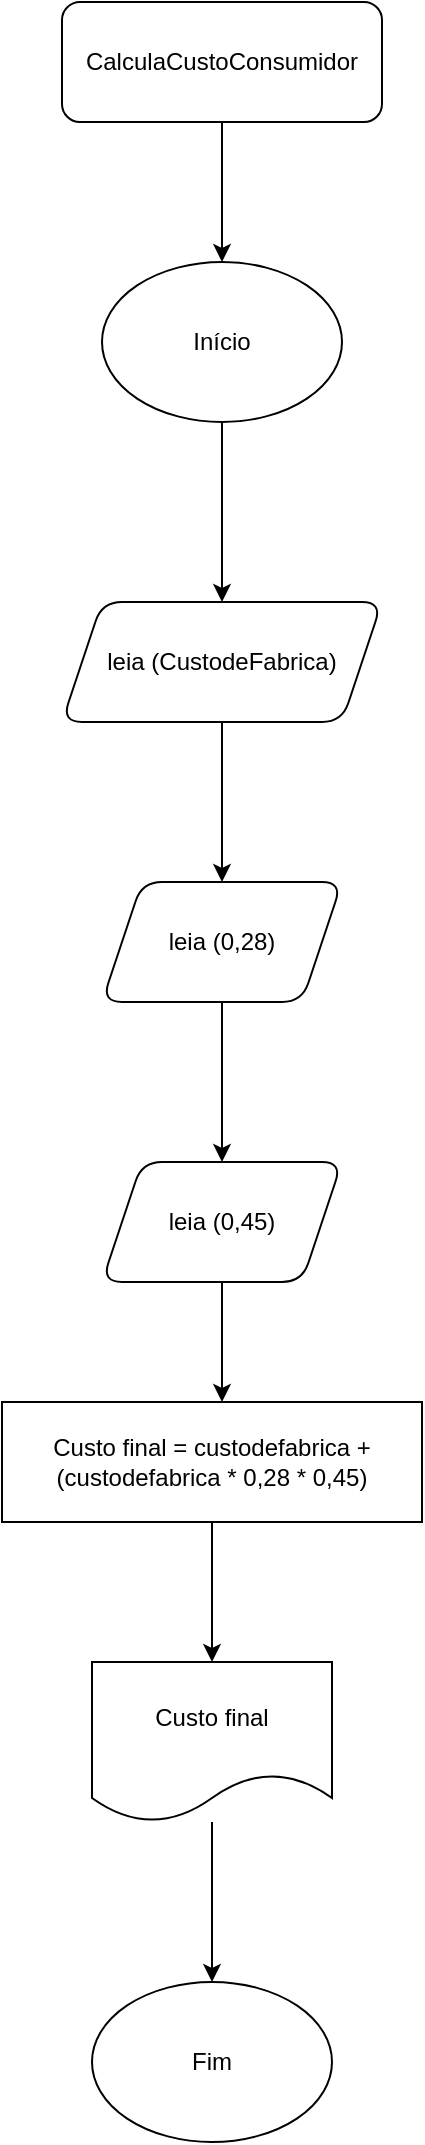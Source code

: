 <mxfile version="13.6.2" type="github"><diagram id="bg5iztUdRq9m6Sy5rsot" name="Page-1"><mxGraphModel dx="796" dy="455" grid="1" gridSize="10" guides="1" tooltips="1" connect="1" arrows="1" fold="1" page="1" pageScale="1" pageWidth="827" pageHeight="1169" math="0" shadow="0"><root><mxCell id="0"/><mxCell id="1" parent="0"/><mxCell id="b_RHUPd470s7o3HBZXlU-3" value="" style="edgeStyle=orthogonalEdgeStyle;rounded=0;orthogonalLoop=1;jettySize=auto;html=1;" parent="1" source="b_RHUPd470s7o3HBZXlU-1" target="b_RHUPd470s7o3HBZXlU-2" edge="1"><mxGeometry relative="1" as="geometry"/></mxCell><mxCell id="b_RHUPd470s7o3HBZXlU-1" value="CalculaCustoConsumidor" style="rounded=1;whiteSpace=wrap;html=1;" parent="1" vertex="1"><mxGeometry x="350" y="300" width="160" height="60" as="geometry"/></mxCell><mxCell id="b_RHUPd470s7o3HBZXlU-5" value="" style="edgeStyle=orthogonalEdgeStyle;rounded=0;orthogonalLoop=1;jettySize=auto;html=1;" parent="1" source="b_RHUPd470s7o3HBZXlU-2" target="b_RHUPd470s7o3HBZXlU-4" edge="1"><mxGeometry relative="1" as="geometry"/></mxCell><mxCell id="b_RHUPd470s7o3HBZXlU-2" value="Início" style="ellipse;whiteSpace=wrap;html=1;rounded=1;" parent="1" vertex="1"><mxGeometry x="370" y="430" width="120" height="80" as="geometry"/></mxCell><mxCell id="b_RHUPd470s7o3HBZXlU-7" value="" style="edgeStyle=orthogonalEdgeStyle;rounded=0;orthogonalLoop=1;jettySize=auto;html=1;" parent="1" source="b_RHUPd470s7o3HBZXlU-4" target="b_RHUPd470s7o3HBZXlU-6" edge="1"><mxGeometry relative="1" as="geometry"/></mxCell><mxCell id="b_RHUPd470s7o3HBZXlU-4" value="leia (CustodeFabrica)" style="shape=parallelogram;perimeter=parallelogramPerimeter;whiteSpace=wrap;html=1;fixedSize=1;rounded=1;" parent="1" vertex="1"><mxGeometry x="350" y="600" width="160" height="60" as="geometry"/></mxCell><mxCell id="b_RHUPd470s7o3HBZXlU-9" value="" style="edgeStyle=orthogonalEdgeStyle;rounded=0;orthogonalLoop=1;jettySize=auto;html=1;" parent="1" source="b_RHUPd470s7o3HBZXlU-6" target="b_RHUPd470s7o3HBZXlU-8" edge="1"><mxGeometry relative="1" as="geometry"/></mxCell><mxCell id="b_RHUPd470s7o3HBZXlU-6" value="leia (0,28)" style="shape=parallelogram;perimeter=parallelogramPerimeter;whiteSpace=wrap;html=1;fixedSize=1;rounded=1;" parent="1" vertex="1"><mxGeometry x="370" y="740" width="120" height="60" as="geometry"/></mxCell><mxCell id="b_RHUPd470s7o3HBZXlU-11" value="" style="edgeStyle=orthogonalEdgeStyle;rounded=0;orthogonalLoop=1;jettySize=auto;html=1;" parent="1" source="b_RHUPd470s7o3HBZXlU-8" target="b_RHUPd470s7o3HBZXlU-10" edge="1"><mxGeometry relative="1" as="geometry"><Array as="points"><mxPoint x="430" y="980"/><mxPoint x="430" y="980"/></Array></mxGeometry></mxCell><mxCell id="b_RHUPd470s7o3HBZXlU-8" value="leia (0,45)" style="shape=parallelogram;perimeter=parallelogramPerimeter;whiteSpace=wrap;html=1;fixedSize=1;rounded=1;" parent="1" vertex="1"><mxGeometry x="370" y="880" width="120" height="60" as="geometry"/></mxCell><mxCell id="b_RHUPd470s7o3HBZXlU-13" value="" style="edgeStyle=orthogonalEdgeStyle;rounded=0;orthogonalLoop=1;jettySize=auto;html=1;" parent="1" source="b_RHUPd470s7o3HBZXlU-10" target="b_RHUPd470s7o3HBZXlU-12" edge="1"><mxGeometry relative="1" as="geometry"/></mxCell><mxCell id="b_RHUPd470s7o3HBZXlU-10" value="Custo final = custodefabrica + (custodefabrica * 0,28 * 0,45)" style="rounded=0;whiteSpace=wrap;html=1;" parent="1" vertex="1"><mxGeometry x="320" y="1000" width="210" height="60" as="geometry"/></mxCell><mxCell id="b_RHUPd470s7o3HBZXlU-15" value="" style="edgeStyle=orthogonalEdgeStyle;rounded=0;orthogonalLoop=1;jettySize=auto;html=1;" parent="1" source="b_RHUPd470s7o3HBZXlU-12" target="b_RHUPd470s7o3HBZXlU-14" edge="1"><mxGeometry relative="1" as="geometry"/></mxCell><mxCell id="b_RHUPd470s7o3HBZXlU-12" value="Custo final" style="shape=document;whiteSpace=wrap;html=1;boundedLbl=1;rounded=0;" parent="1" vertex="1"><mxGeometry x="365" y="1130" width="120" height="80" as="geometry"/></mxCell><mxCell id="b_RHUPd470s7o3HBZXlU-14" value="Fim" style="ellipse;whiteSpace=wrap;html=1;rounded=0;" parent="1" vertex="1"><mxGeometry x="365" y="1290" width="120" height="80" as="geometry"/></mxCell></root></mxGraphModel></diagram></mxfile>